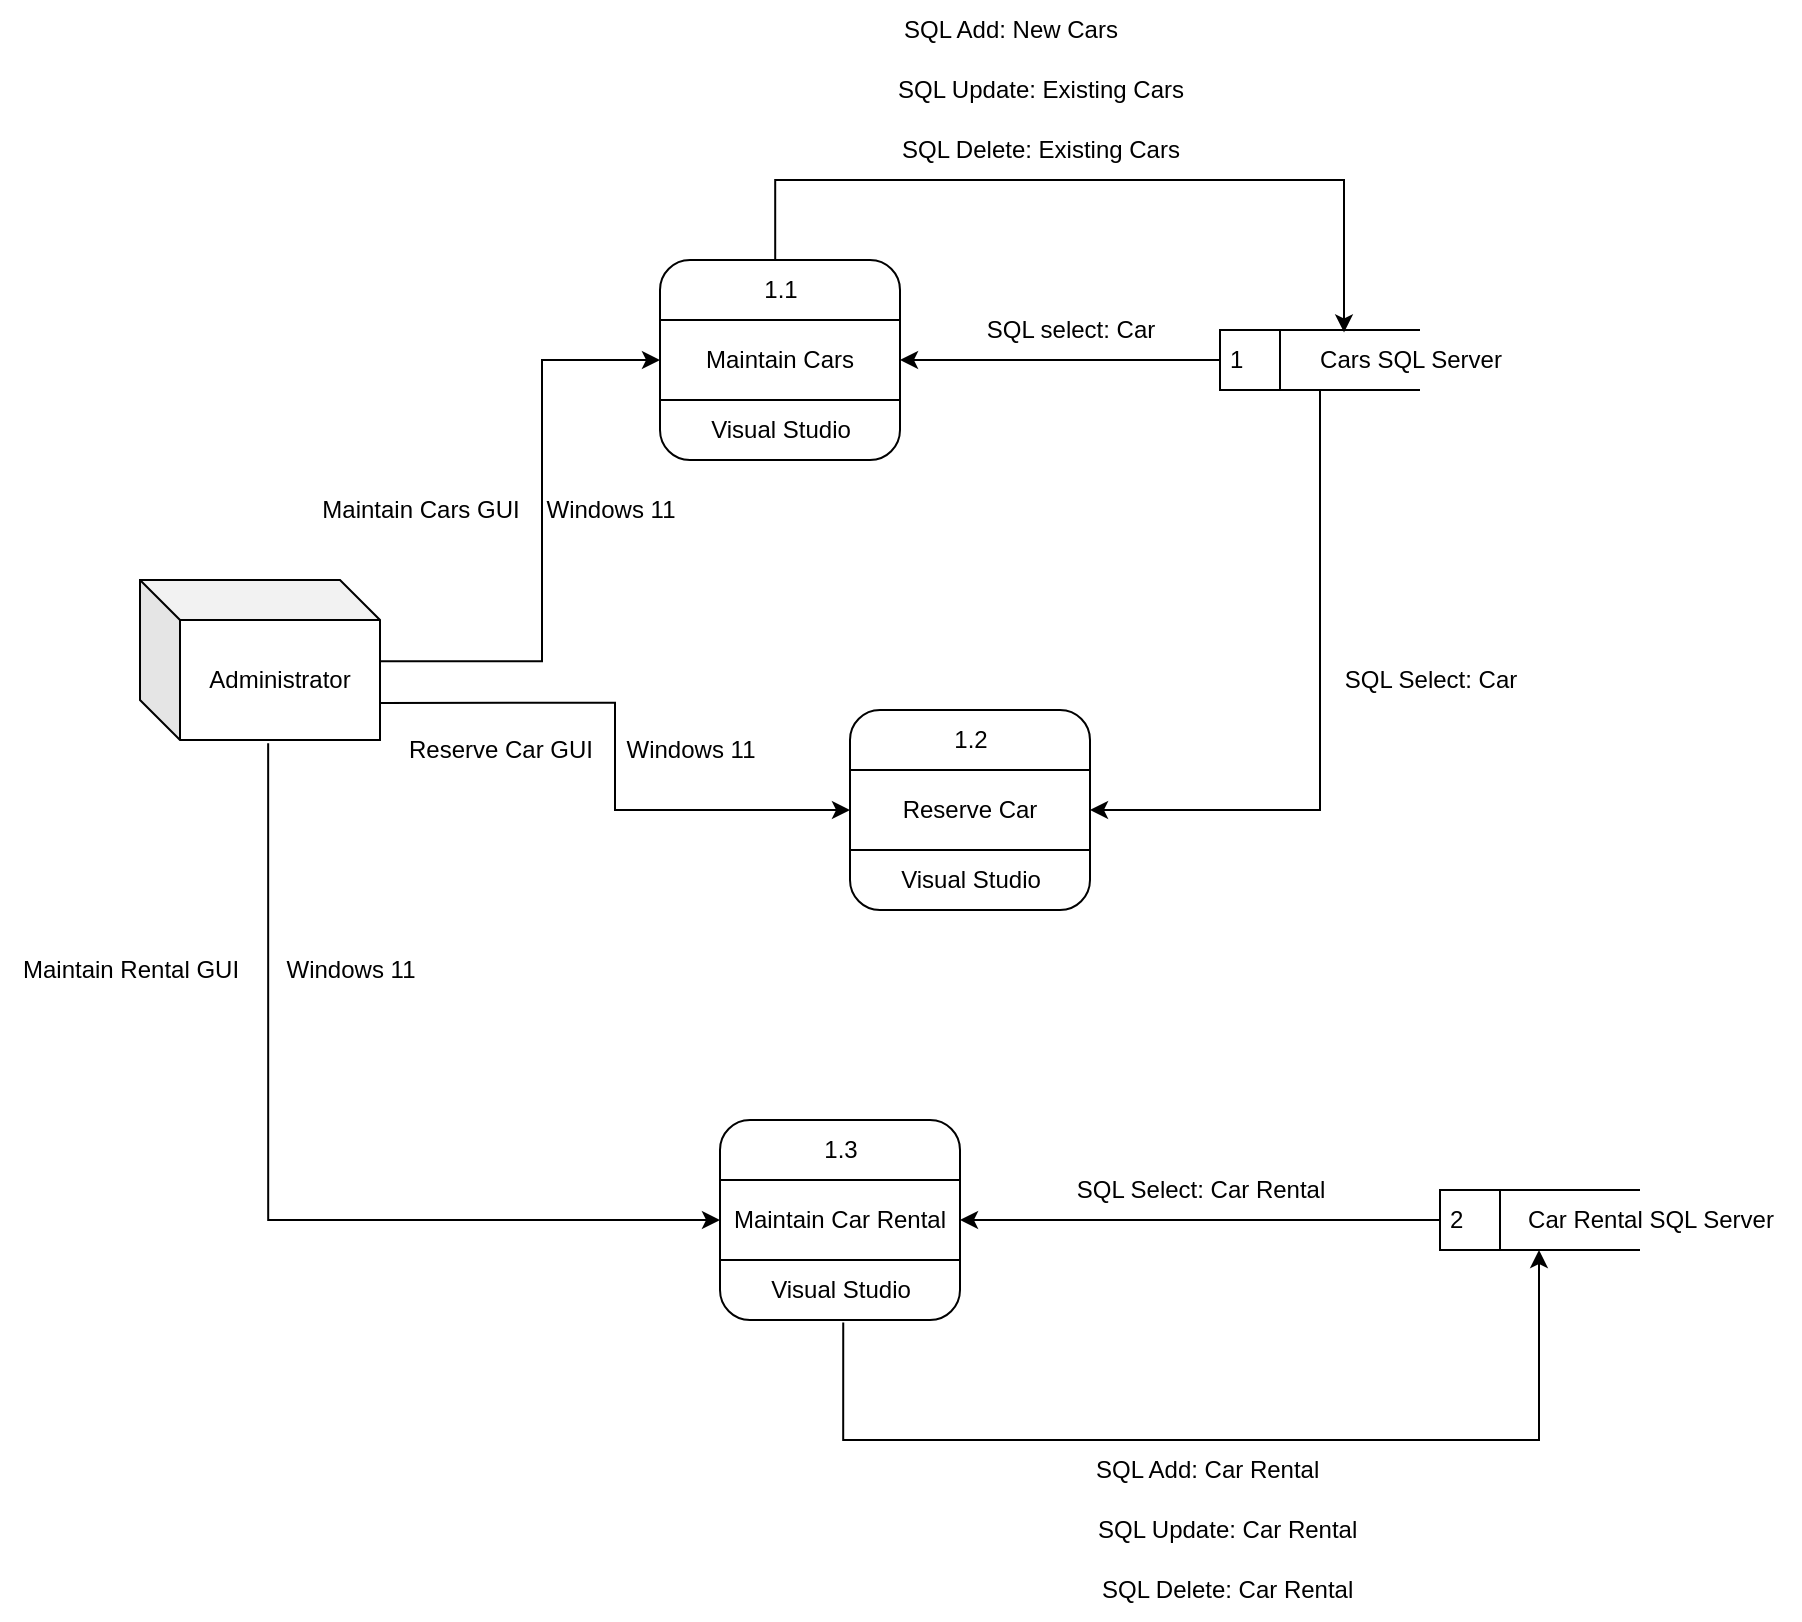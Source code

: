 <mxfile version="24.5.3" type="device" pages="2">
  <diagram name="Administrator" id="7FTwMzZoVSn-wklYI_7g">
    <mxGraphModel dx="1235" dy="813" grid="1" gridSize="10" guides="1" tooltips="1" connect="1" arrows="1" fold="1" page="1" pageScale="1" pageWidth="1100" pageHeight="850" math="0" shadow="0">
      <root>
        <mxCell id="0" />
        <mxCell id="1" parent="0" />
        <mxCell id="h0v8Gbnb3fVlkxhMkXxS-2" value="" style="group" vertex="1" connectable="0" parent="1">
          <mxGeometry x="120" y="10" width="900" height="810" as="geometry" />
        </mxCell>
        <mxCell id="h0v8Gbnb3fVlkxhMkXxS-1" value="" style="group" vertex="1" connectable="0" parent="h0v8Gbnb3fVlkxhMkXxS-2">
          <mxGeometry x="70" width="750" height="810" as="geometry" />
        </mxCell>
        <mxCell id="2ncl9cSA9QrokcnmzJrR-21" value="SQL Add: New Cars" style="text;html=1;align=center;verticalAlign=middle;resizable=0;points=[];autosize=1;strokeColor=none;fillColor=none;" vertex="1" parent="h0v8Gbnb3fVlkxhMkXxS-1">
          <mxGeometry x="370" width="130" height="30" as="geometry" />
        </mxCell>
        <mxCell id="h0v8Gbnb3fVlkxhMkXxS-4" value="" style="group;movable=0;resizable=0;rotatable=0;deletable=0;editable=0;locked=1;connectable=0;" vertex="1" connectable="0" parent="h0v8Gbnb3fVlkxhMkXxS-1">
          <mxGeometry y="30" width="750" height="780" as="geometry" />
        </mxCell>
        <mxCell id="2ncl9cSA9QrokcnmzJrR-2" value="Administrator" style="shape=cube;whiteSpace=wrap;html=1;boundedLbl=1;backgroundOutline=1;darkOpacity=0.05;darkOpacity2=0.1;" vertex="1" parent="h0v8Gbnb3fVlkxhMkXxS-4">
          <mxGeometry y="260" width="120" height="80" as="geometry" />
        </mxCell>
        <mxCell id="2ncl9cSA9QrokcnmzJrR-10" value="" style="endArrow=classic;html=1;rounded=0;edgeStyle=orthogonalEdgeStyle;entryX=0;entryY=0.5;entryDx=0;entryDy=0;exitX=1.004;exitY=0.508;exitDx=0;exitDy=0;exitPerimeter=0;" edge="1" parent="h0v8Gbnb3fVlkxhMkXxS-4" source="2ncl9cSA9QrokcnmzJrR-2" target="2ncl9cSA9QrokcnmzJrR-3">
          <mxGeometry width="50" height="50" relative="1" as="geometry">
            <mxPoint x="150" y="300" as="sourcePoint" />
            <mxPoint x="200" y="160" as="targetPoint" />
            <Array as="points">
              <mxPoint x="201" y="301" />
              <mxPoint x="201" y="150" />
            </Array>
          </mxGeometry>
        </mxCell>
        <mxCell id="2ncl9cSA9QrokcnmzJrR-11" value="Windows 11" style="text;html=1;align=center;verticalAlign=middle;resizable=0;points=[];autosize=1;strokeColor=none;fillColor=none;" vertex="1" parent="h0v8Gbnb3fVlkxhMkXxS-4">
          <mxGeometry x="190" y="210" width="90" height="30" as="geometry" />
        </mxCell>
        <mxCell id="2ncl9cSA9QrokcnmzJrR-12" value="Maintain Cars GUI" style="text;html=1;align=center;verticalAlign=middle;resizable=0;points=[];autosize=1;strokeColor=none;fillColor=none;" vertex="1" parent="h0v8Gbnb3fVlkxhMkXxS-4">
          <mxGeometry x="80" y="210" width="120" height="30" as="geometry" />
        </mxCell>
        <mxCell id="2ncl9cSA9QrokcnmzJrR-15" value="" style="group" vertex="1" connectable="0" parent="h0v8Gbnb3fVlkxhMkXxS-4">
          <mxGeometry x="540" y="135" width="160" height="30" as="geometry" />
        </mxCell>
        <mxCell id="2ncl9cSA9QrokcnmzJrR-13" value="1" style="html=1;dashed=0;whiteSpace=wrap;shape=mxgraph.dfd.dataStoreID;align=left;spacingLeft=3;points=[[0,0],[0.5,0],[1,0],[0,0.5],[1,0.5],[0,1],[0.5,1],[1,1]];" vertex="1" parent="2ncl9cSA9QrokcnmzJrR-15">
          <mxGeometry width="100" height="30" as="geometry" />
        </mxCell>
        <mxCell id="2ncl9cSA9QrokcnmzJrR-14" value="Cars SQL Server" style="text;html=1;align=center;verticalAlign=middle;resizable=0;points=[];autosize=1;strokeColor=none;fillColor=none;" vertex="1" parent="2ncl9cSA9QrokcnmzJrR-15">
          <mxGeometry x="40" width="110" height="30" as="geometry" />
        </mxCell>
        <mxCell id="2ncl9cSA9QrokcnmzJrR-16" value="" style="endArrow=classic;html=1;rounded=0;exitX=0;exitY=0.5;exitDx=0;exitDy=0;entryX=1;entryY=0.5;entryDx=0;entryDy=0;" edge="1" parent="h0v8Gbnb3fVlkxhMkXxS-4" source="2ncl9cSA9QrokcnmzJrR-13" target="2ncl9cSA9QrokcnmzJrR-3">
          <mxGeometry width="50" height="50" relative="1" as="geometry">
            <mxPoint x="390" y="220" as="sourcePoint" />
            <mxPoint x="350" y="220" as="targetPoint" />
          </mxGeometry>
        </mxCell>
        <mxCell id="2ncl9cSA9QrokcnmzJrR-17" value="SQL select: Car" style="text;html=1;align=center;verticalAlign=middle;resizable=0;points=[];autosize=1;strokeColor=none;fillColor=none;" vertex="1" parent="h0v8Gbnb3fVlkxhMkXxS-4">
          <mxGeometry x="410" y="120" width="110" height="30" as="geometry" />
        </mxCell>
        <mxCell id="2ncl9cSA9QrokcnmzJrR-18" value="" style="endArrow=classic;html=1;rounded=0;edgeStyle=orthogonalEdgeStyle;exitX=0.44;exitY=0.033;exitDx=0;exitDy=0;exitPerimeter=0;entryX=0.2;entryY=0.04;entryDx=0;entryDy=0;entryPerimeter=0;" edge="1" parent="h0v8Gbnb3fVlkxhMkXxS-4" source="2ncl9cSA9QrokcnmzJrR-7" target="2ncl9cSA9QrokcnmzJrR-14">
          <mxGeometry width="50" height="50" relative="1" as="geometry">
            <mxPoint x="310" y="80" as="sourcePoint" />
            <mxPoint x="360" y="30" as="targetPoint" />
            <Array as="points">
              <mxPoint x="318" y="60" />
              <mxPoint x="602" y="60" />
            </Array>
          </mxGeometry>
        </mxCell>
        <mxCell id="2ncl9cSA9QrokcnmzJrR-19" value="SQL Update: Existing Cars" style="text;html=1;align=center;verticalAlign=middle;resizable=0;points=[];autosize=1;strokeColor=none;fillColor=none;" vertex="1" parent="h0v8Gbnb3fVlkxhMkXxS-4">
          <mxGeometry x="365" width="170" height="30" as="geometry" />
        </mxCell>
        <mxCell id="2ncl9cSA9QrokcnmzJrR-20" value="SQL Delete: Existing Cars" style="text;html=1;align=center;verticalAlign=middle;resizable=0;points=[];autosize=1;strokeColor=none;fillColor=none;" vertex="1" parent="h0v8Gbnb3fVlkxhMkXxS-4">
          <mxGeometry x="370" y="30" width="160" height="30" as="geometry" />
        </mxCell>
        <mxCell id="2ncl9cSA9QrokcnmzJrR-3" value="Maintain Cars" style="rounded=1;whiteSpace=wrap;html=1;" vertex="1" parent="h0v8Gbnb3fVlkxhMkXxS-4">
          <mxGeometry x="260" y="100" width="120" height="100" as="geometry" />
        </mxCell>
        <mxCell id="2ncl9cSA9QrokcnmzJrR-4" value="" style="endArrow=none;html=1;rounded=0;" edge="1" parent="h0v8Gbnb3fVlkxhMkXxS-4">
          <mxGeometry width="50" height="50" relative="1" as="geometry">
            <mxPoint x="260" y="130" as="sourcePoint" />
            <mxPoint x="380" y="130" as="targetPoint" />
          </mxGeometry>
        </mxCell>
        <mxCell id="2ncl9cSA9QrokcnmzJrR-5" value="" style="endArrow=none;html=1;rounded=0;" edge="1" parent="h0v8Gbnb3fVlkxhMkXxS-4">
          <mxGeometry width="50" height="50" relative="1" as="geometry">
            <mxPoint x="260" y="170" as="sourcePoint" />
            <mxPoint x="380" y="170" as="targetPoint" />
          </mxGeometry>
        </mxCell>
        <mxCell id="2ncl9cSA9QrokcnmzJrR-7" value="1.1" style="text;html=1;align=center;verticalAlign=middle;resizable=0;points=[];autosize=1;strokeColor=none;fillColor=none;" vertex="1" parent="h0v8Gbnb3fVlkxhMkXxS-4">
          <mxGeometry x="300" y="100" width="40" height="30" as="geometry" />
        </mxCell>
        <mxCell id="2ncl9cSA9QrokcnmzJrR-8" value="Visual Studio" style="text;html=1;align=center;verticalAlign=middle;resizable=0;points=[];autosize=1;strokeColor=none;fillColor=none;" vertex="1" parent="h0v8Gbnb3fVlkxhMkXxS-4">
          <mxGeometry x="275" y="170" width="90" height="30" as="geometry" />
        </mxCell>
        <mxCell id="2ncl9cSA9QrokcnmzJrR-31" value="" style="endArrow=classic;html=1;rounded=0;edgeStyle=orthogonalEdgeStyle;entryX=0;entryY=0.5;entryDx=0;entryDy=0;exitX=1.004;exitY=0.768;exitDx=0;exitDy=0;exitPerimeter=0;" edge="1" parent="h0v8Gbnb3fVlkxhMkXxS-4" source="2ncl9cSA9QrokcnmzJrR-2" target="2ncl9cSA9QrokcnmzJrR-24">
          <mxGeometry width="50" height="50" relative="1" as="geometry">
            <mxPoint x="149.52" y="334.74" as="sourcePoint" />
            <mxPoint x="199.52" y="284.74" as="targetPoint" />
          </mxGeometry>
        </mxCell>
        <mxCell id="2ncl9cSA9QrokcnmzJrR-33" value="" style="endArrow=classic;html=1;rounded=0;edgeStyle=orthogonalEdgeStyle;entryX=1;entryY=0.5;entryDx=0;entryDy=0;" edge="1" parent="h0v8Gbnb3fVlkxhMkXxS-4" target="2ncl9cSA9QrokcnmzJrR-24">
          <mxGeometry width="50" height="50" relative="1" as="geometry">
            <mxPoint x="590" y="165" as="sourcePoint" />
            <mxPoint x="450" y="380" as="targetPoint" />
            <Array as="points">
              <mxPoint x="590" y="375" />
            </Array>
          </mxGeometry>
        </mxCell>
        <mxCell id="2ncl9cSA9QrokcnmzJrR-34" value="SQL Select: Car" style="text;html=1;align=center;verticalAlign=middle;resizable=0;points=[];autosize=1;strokeColor=none;fillColor=none;" vertex="1" parent="h0v8Gbnb3fVlkxhMkXxS-4">
          <mxGeometry x="590" y="295" width="110" height="30" as="geometry" />
        </mxCell>
        <mxCell id="2ncl9cSA9QrokcnmzJrR-35" value="Windows 11" style="text;html=1;align=center;verticalAlign=middle;resizable=0;points=[];autosize=1;strokeColor=none;fillColor=none;" vertex="1" parent="h0v8Gbnb3fVlkxhMkXxS-4">
          <mxGeometry x="230" y="330" width="90" height="30" as="geometry" />
        </mxCell>
        <mxCell id="2ncl9cSA9QrokcnmzJrR-36" value="Reserve Car GUI" style="text;html=1;align=center;verticalAlign=middle;resizable=0;points=[];autosize=1;strokeColor=none;fillColor=none;" vertex="1" parent="h0v8Gbnb3fVlkxhMkXxS-4">
          <mxGeometry x="120" y="330" width="120" height="30" as="geometry" />
        </mxCell>
        <mxCell id="2ncl9cSA9QrokcnmzJrR-24" value="Reserve Car" style="rounded=1;whiteSpace=wrap;html=1;" vertex="1" parent="h0v8Gbnb3fVlkxhMkXxS-4">
          <mxGeometry x="355" y="325" width="120" height="100" as="geometry" />
        </mxCell>
        <mxCell id="2ncl9cSA9QrokcnmzJrR-25" value="" style="endArrow=none;html=1;rounded=0;" edge="1" parent="h0v8Gbnb3fVlkxhMkXxS-4">
          <mxGeometry width="50" height="50" relative="1" as="geometry">
            <mxPoint x="355" y="355" as="sourcePoint" />
            <mxPoint x="475" y="355" as="targetPoint" />
          </mxGeometry>
        </mxCell>
        <mxCell id="2ncl9cSA9QrokcnmzJrR-26" value="" style="endArrow=none;html=1;rounded=0;" edge="1" parent="h0v8Gbnb3fVlkxhMkXxS-4">
          <mxGeometry width="50" height="50" relative="1" as="geometry">
            <mxPoint x="355" y="395" as="sourcePoint" />
            <mxPoint x="475" y="395" as="targetPoint" />
          </mxGeometry>
        </mxCell>
        <mxCell id="2ncl9cSA9QrokcnmzJrR-28" value="1.2" style="text;html=1;align=center;verticalAlign=middle;resizable=0;points=[];autosize=1;strokeColor=none;fillColor=none;" vertex="1" parent="h0v8Gbnb3fVlkxhMkXxS-4">
          <mxGeometry x="395" y="325" width="40" height="30" as="geometry" />
        </mxCell>
        <mxCell id="2ncl9cSA9QrokcnmzJrR-29" value="Visual Studio" style="text;html=1;align=center;verticalAlign=middle;resizable=0;points=[];autosize=1;strokeColor=none;fillColor=none;" vertex="1" parent="h0v8Gbnb3fVlkxhMkXxS-4">
          <mxGeometry x="370" y="395" width="90" height="30" as="geometry" />
        </mxCell>
        <mxCell id="2ncl9cSA9QrokcnmzJrR-40" value="" style="group" vertex="1" connectable="0" parent="h0v8Gbnb3fVlkxhMkXxS-4">
          <mxGeometry x="290" y="530" width="120" height="100" as="geometry" />
        </mxCell>
        <mxCell id="2ncl9cSA9QrokcnmzJrR-37" value="Maintain Car Rental" style="rounded=1;whiteSpace=wrap;html=1;" vertex="1" parent="2ncl9cSA9QrokcnmzJrR-40">
          <mxGeometry width="120" height="100" as="geometry" />
        </mxCell>
        <mxCell id="2ncl9cSA9QrokcnmzJrR-38" value="" style="endArrow=none;html=1;rounded=0;" edge="1" parent="2ncl9cSA9QrokcnmzJrR-40">
          <mxGeometry width="50" height="50" relative="1" as="geometry">
            <mxPoint y="30" as="sourcePoint" />
            <mxPoint x="120" y="30" as="targetPoint" />
          </mxGeometry>
        </mxCell>
        <mxCell id="2ncl9cSA9QrokcnmzJrR-39" value="" style="endArrow=none;html=1;rounded=0;" edge="1" parent="2ncl9cSA9QrokcnmzJrR-40">
          <mxGeometry width="50" height="50" relative="1" as="geometry">
            <mxPoint y="70" as="sourcePoint" />
            <mxPoint x="120" y="70" as="targetPoint" />
          </mxGeometry>
        </mxCell>
        <mxCell id="2ncl9cSA9QrokcnmzJrR-43" value="1.3" style="text;html=1;align=center;verticalAlign=middle;resizable=0;points=[];autosize=1;strokeColor=none;fillColor=none;" vertex="1" parent="2ncl9cSA9QrokcnmzJrR-40">
          <mxGeometry x="40" width="40" height="30" as="geometry" />
        </mxCell>
        <mxCell id="2ncl9cSA9QrokcnmzJrR-44" value="Visual Studio" style="text;html=1;align=center;verticalAlign=middle;resizable=0;points=[];autosize=1;strokeColor=none;fillColor=none;" vertex="1" parent="2ncl9cSA9QrokcnmzJrR-40">
          <mxGeometry x="15" y="70" width="90" height="30" as="geometry" />
        </mxCell>
        <mxCell id="2ncl9cSA9QrokcnmzJrR-41" value="2" style="html=1;dashed=0;whiteSpace=wrap;shape=mxgraph.dfd.dataStoreID;align=left;spacingLeft=3;points=[[0,0],[0.5,0],[1,0],[0,0.5],[1,0.5],[0,1],[0.5,1],[1,1]];" vertex="1" parent="h0v8Gbnb3fVlkxhMkXxS-4">
          <mxGeometry x="650" y="565" width="100" height="30" as="geometry" />
        </mxCell>
        <mxCell id="2ncl9cSA9QrokcnmzJrR-42" value="" style="endArrow=classic;html=1;rounded=0;edgeStyle=orthogonalEdgeStyle;exitX=0.534;exitY=1.021;exitDx=0;exitDy=0;exitPerimeter=0;entryX=0;entryY=0.5;entryDx=0;entryDy=0;" edge="1" parent="h0v8Gbnb3fVlkxhMkXxS-4" source="2ncl9cSA9QrokcnmzJrR-2" target="2ncl9cSA9QrokcnmzJrR-37">
          <mxGeometry width="50" height="50" relative="1" as="geometry">
            <mxPoint x="70" y="500" as="sourcePoint" />
            <mxPoint x="120" y="450" as="targetPoint" />
            <Array as="points">
              <mxPoint x="64" y="580" />
            </Array>
          </mxGeometry>
        </mxCell>
        <mxCell id="2ncl9cSA9QrokcnmzJrR-46" value="Windows 11" style="text;html=1;align=center;verticalAlign=middle;resizable=0;points=[];autosize=1;strokeColor=none;fillColor=none;" vertex="1" parent="h0v8Gbnb3fVlkxhMkXxS-4">
          <mxGeometry x="60" y="440" width="90" height="30" as="geometry" />
        </mxCell>
        <mxCell id="2ncl9cSA9QrokcnmzJrR-48" value="" style="endArrow=classic;html=1;rounded=0;entryX=1;entryY=0.5;entryDx=0;entryDy=0;exitX=0;exitY=0.5;exitDx=0;exitDy=0;" edge="1" parent="h0v8Gbnb3fVlkxhMkXxS-4" source="2ncl9cSA9QrokcnmzJrR-41" target="2ncl9cSA9QrokcnmzJrR-37">
          <mxGeometry width="50" height="50" relative="1" as="geometry">
            <mxPoint x="550" y="615" as="sourcePoint" />
            <mxPoint x="600" y="565" as="targetPoint" />
          </mxGeometry>
        </mxCell>
        <mxCell id="2ncl9cSA9QrokcnmzJrR-51" value="SQL Update: Car Rental&amp;nbsp;" style="text;html=1;align=center;verticalAlign=middle;resizable=0;points=[];autosize=1;strokeColor=none;fillColor=none;" vertex="1" parent="h0v8Gbnb3fVlkxhMkXxS-4">
          <mxGeometry x="465" y="720" width="160" height="30" as="geometry" />
        </mxCell>
        <mxCell id="2ncl9cSA9QrokcnmzJrR-53" value="SQL Select: Car Rental" style="text;html=1;align=center;verticalAlign=middle;resizable=0;points=[];autosize=1;strokeColor=none;fillColor=none;" vertex="1" parent="h0v8Gbnb3fVlkxhMkXxS-4">
          <mxGeometry x="455" y="550" width="150" height="30" as="geometry" />
        </mxCell>
        <mxCell id="2ncl9cSA9QrokcnmzJrR-54" value="" style="endArrow=classic;html=1;rounded=0;edgeStyle=orthogonalEdgeStyle;exitX=0.518;exitY=1.04;exitDx=0;exitDy=0;exitPerimeter=0;" edge="1" parent="h0v8Gbnb3fVlkxhMkXxS-4" source="2ncl9cSA9QrokcnmzJrR-44">
          <mxGeometry width="50" height="50" relative="1" as="geometry">
            <mxPoint x="649.5" y="645" as="sourcePoint" />
            <mxPoint x="699.5" y="595" as="targetPoint" />
            <Array as="points">
              <mxPoint x="352" y="690" />
              <mxPoint x="700" y="690" />
            </Array>
          </mxGeometry>
        </mxCell>
        <mxCell id="n2SCByvOmG3dgClR_DDz-1" value="SQL Delete: Car Rental&amp;nbsp;" style="text;html=1;align=center;verticalAlign=middle;resizable=0;points=[];autosize=1;strokeColor=none;fillColor=none;" vertex="1" parent="h0v8Gbnb3fVlkxhMkXxS-4">
          <mxGeometry x="470" y="750" width="150" height="30" as="geometry" />
        </mxCell>
        <mxCell id="n2SCByvOmG3dgClR_DDz-2" value="SQL Add: Car Rental&amp;nbsp;" style="text;html=1;align=center;verticalAlign=middle;resizable=0;points=[];autosize=1;strokeColor=none;fillColor=none;" vertex="1" parent="h0v8Gbnb3fVlkxhMkXxS-4">
          <mxGeometry x="465" y="690" width="140" height="30" as="geometry" />
        </mxCell>
        <mxCell id="h0v8Gbnb3fVlkxhMkXxS-3" value="" style="group" vertex="1" connectable="0" parent="h0v8Gbnb3fVlkxhMkXxS-2">
          <mxGeometry y="470" width="900" height="155" as="geometry" />
        </mxCell>
        <mxCell id="2ncl9cSA9QrokcnmzJrR-47" value="Maintain Rental GUI" style="text;html=1;align=center;verticalAlign=middle;resizable=0;points=[];autosize=1;strokeColor=none;fillColor=none;" vertex="1" parent="h0v8Gbnb3fVlkxhMkXxS-3">
          <mxGeometry width="130" height="30" as="geometry" />
        </mxCell>
        <mxCell id="2ncl9cSA9QrokcnmzJrR-49" value="Car Rental SQL Server" style="text;html=1;align=center;verticalAlign=middle;resizable=0;points=[];autosize=1;strokeColor=none;fillColor=none;" vertex="1" parent="h0v8Gbnb3fVlkxhMkXxS-3">
          <mxGeometry x="750" y="125" width="150" height="30" as="geometry" />
        </mxCell>
      </root>
    </mxGraphModel>
  </diagram>
  <diagram id="u-4J_r6N4qBaEx93_eIa" name="Customer">
    <mxGraphModel dx="875" dy="576" grid="1" gridSize="10" guides="1" tooltips="1" connect="1" arrows="1" fold="1" page="1" pageScale="1" pageWidth="1100" pageHeight="850" math="0" shadow="0">
      <root>
        <mxCell id="0" />
        <mxCell id="1" parent="0" />
        <mxCell id="psEcEKA2s3paxMLYz826-1" value="Customer" style="shape=cube;whiteSpace=wrap;html=1;boundedLbl=1;backgroundOutline=1;darkOpacity=0.05;darkOpacity2=0.1;" vertex="1" parent="1">
          <mxGeometry x="10" y="390" width="120" height="80" as="geometry" />
        </mxCell>
        <mxCell id="psEcEKA2s3paxMLYz826-6" value="" style="group" vertex="1" connectable="0" parent="1">
          <mxGeometry x="280" y="280" width="120" height="110" as="geometry" />
        </mxCell>
        <mxCell id="psEcEKA2s3paxMLYz826-2" value="" style="rounded=1;whiteSpace=wrap;html=1;" vertex="1" parent="psEcEKA2s3paxMLYz826-6">
          <mxGeometry width="120" height="110" as="geometry" />
        </mxCell>
        <mxCell id="psEcEKA2s3paxMLYz826-4" value="" style="endArrow=none;html=1;rounded=0;" edge="1" parent="psEcEKA2s3paxMLYz826-6">
          <mxGeometry width="50" height="50" relative="1" as="geometry">
            <mxPoint y="27.5" as="sourcePoint" />
            <mxPoint x="120" y="27.5" as="targetPoint" />
          </mxGeometry>
        </mxCell>
        <mxCell id="psEcEKA2s3paxMLYz826-5" value="" style="endArrow=none;html=1;rounded=0;" edge="1" parent="psEcEKA2s3paxMLYz826-6">
          <mxGeometry width="50" height="50" relative="1" as="geometry">
            <mxPoint y="82.5" as="sourcePoint" />
            <mxPoint x="120" y="82.5" as="targetPoint" />
          </mxGeometry>
        </mxCell>
      </root>
    </mxGraphModel>
  </diagram>
</mxfile>
